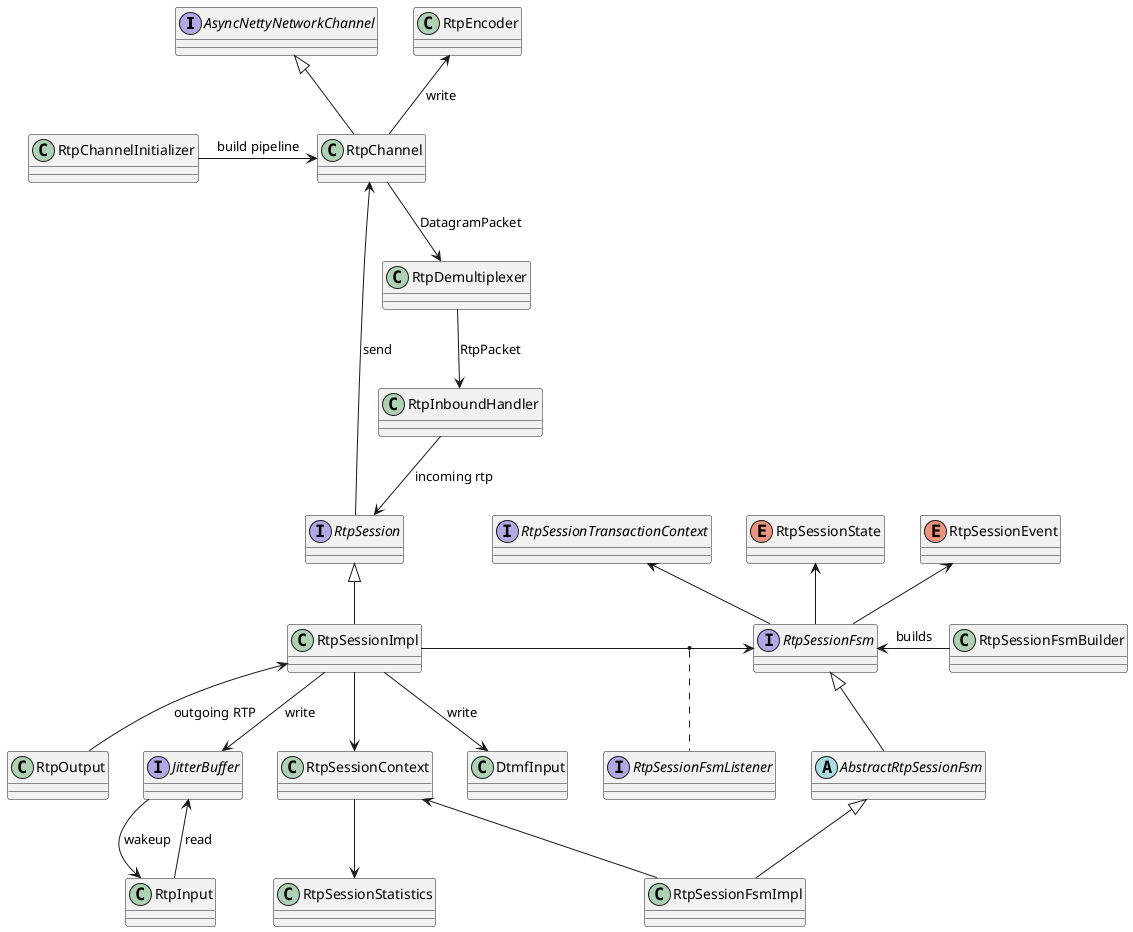 @startuml
interface AsyncNettyNetworkChannel
class RtpChannel
class RtpChannelInitializer

class RtpDemultiplexer
class RtpInboundHandler
class RtpEncoder

interface RtpSession
class RtpSessionImpl
class RtpSessionContext
class RtpSessionStatistics


interface RtpSessionFsm
interface RtpSessionFsmListener
class RtpSessionFsmBuilder
abstract class AbstractRtpSessionFsm
class RtpSessionFsmImpl
enum RtpSessionState
enum RtpSessionEvent
interface RtpSessionTransactionContext

interface JitterBuffer
class DtmfInput
class RtpInput
class RtpOutput

AsyncNettyNetworkChannel <|-- RtpChannel
RtpChannelInitializer -> RtpChannel : build pipeline
RtpChannel --> RtpDemultiplexer : DatagramPacket
RtpDemultiplexer --> RtpInboundHandler : RtpPacket
RtpInboundHandler --> RtpSession : incoming rtp
RtpEncoder <-- RtpChannel : write
RtpChannel <-- RtpSession : send

RtpSession <|-- RtpSessionImpl
RtpSessionImpl -> RtpSessionFsm
(RtpSessionImpl,RtpSessionFsm) .. RtpSessionFsmListener

RtpSessionImpl --> RtpSessionContext
RtpSessionContext --> RtpSessionStatistics

RtpSessionImpl <-- RtpOutput : outgoing RTP
RtpSessionImpl --> JitterBuffer : write
RtpSessionImpl --> DtmfInput : write
JitterBuffer --> RtpInput : wakeup
JitterBuffer <-- RtpInput : read

RtpSessionFsm <- RtpSessionFsmBuilder : builds
RtpSessionFsm <|-- AbstractRtpSessionFsm
AbstractRtpSessionFsm <|-- RtpSessionFsmImpl
RtpSessionState <-- RtpSessionFsm
RtpSessionEvent <-- RtpSessionFsm
RtpSessionTransactionContext <-- RtpSessionFsm
RtpSessionContext <-- RtpSessionFsmImpl
@enduml